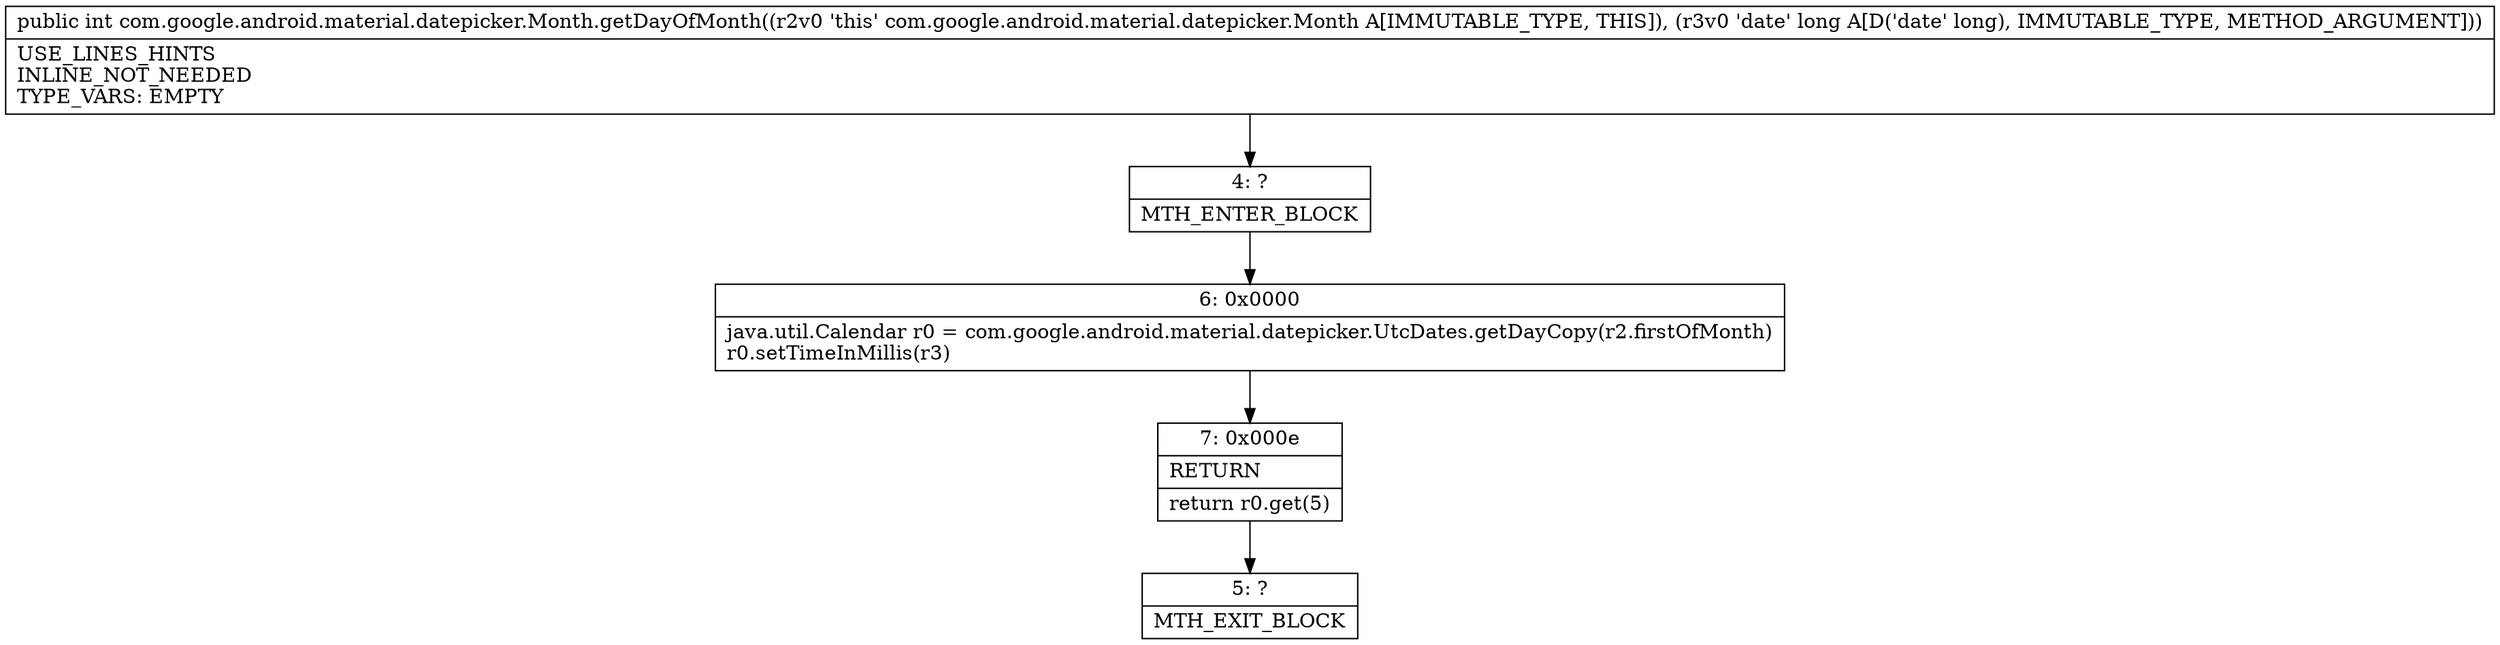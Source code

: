 digraph "CFG forcom.google.android.material.datepicker.Month.getDayOfMonth(J)I" {
Node_4 [shape=record,label="{4\:\ ?|MTH_ENTER_BLOCK\l}"];
Node_6 [shape=record,label="{6\:\ 0x0000|java.util.Calendar r0 = com.google.android.material.datepicker.UtcDates.getDayCopy(r2.firstOfMonth)\lr0.setTimeInMillis(r3)\l}"];
Node_7 [shape=record,label="{7\:\ 0x000e|RETURN\l|return r0.get(5)\l}"];
Node_5 [shape=record,label="{5\:\ ?|MTH_EXIT_BLOCK\l}"];
MethodNode[shape=record,label="{public int com.google.android.material.datepicker.Month.getDayOfMonth((r2v0 'this' com.google.android.material.datepicker.Month A[IMMUTABLE_TYPE, THIS]), (r3v0 'date' long A[D('date' long), IMMUTABLE_TYPE, METHOD_ARGUMENT]))  | USE_LINES_HINTS\lINLINE_NOT_NEEDED\lTYPE_VARS: EMPTY\l}"];
MethodNode -> Node_4;Node_4 -> Node_6;
Node_6 -> Node_7;
Node_7 -> Node_5;
}

